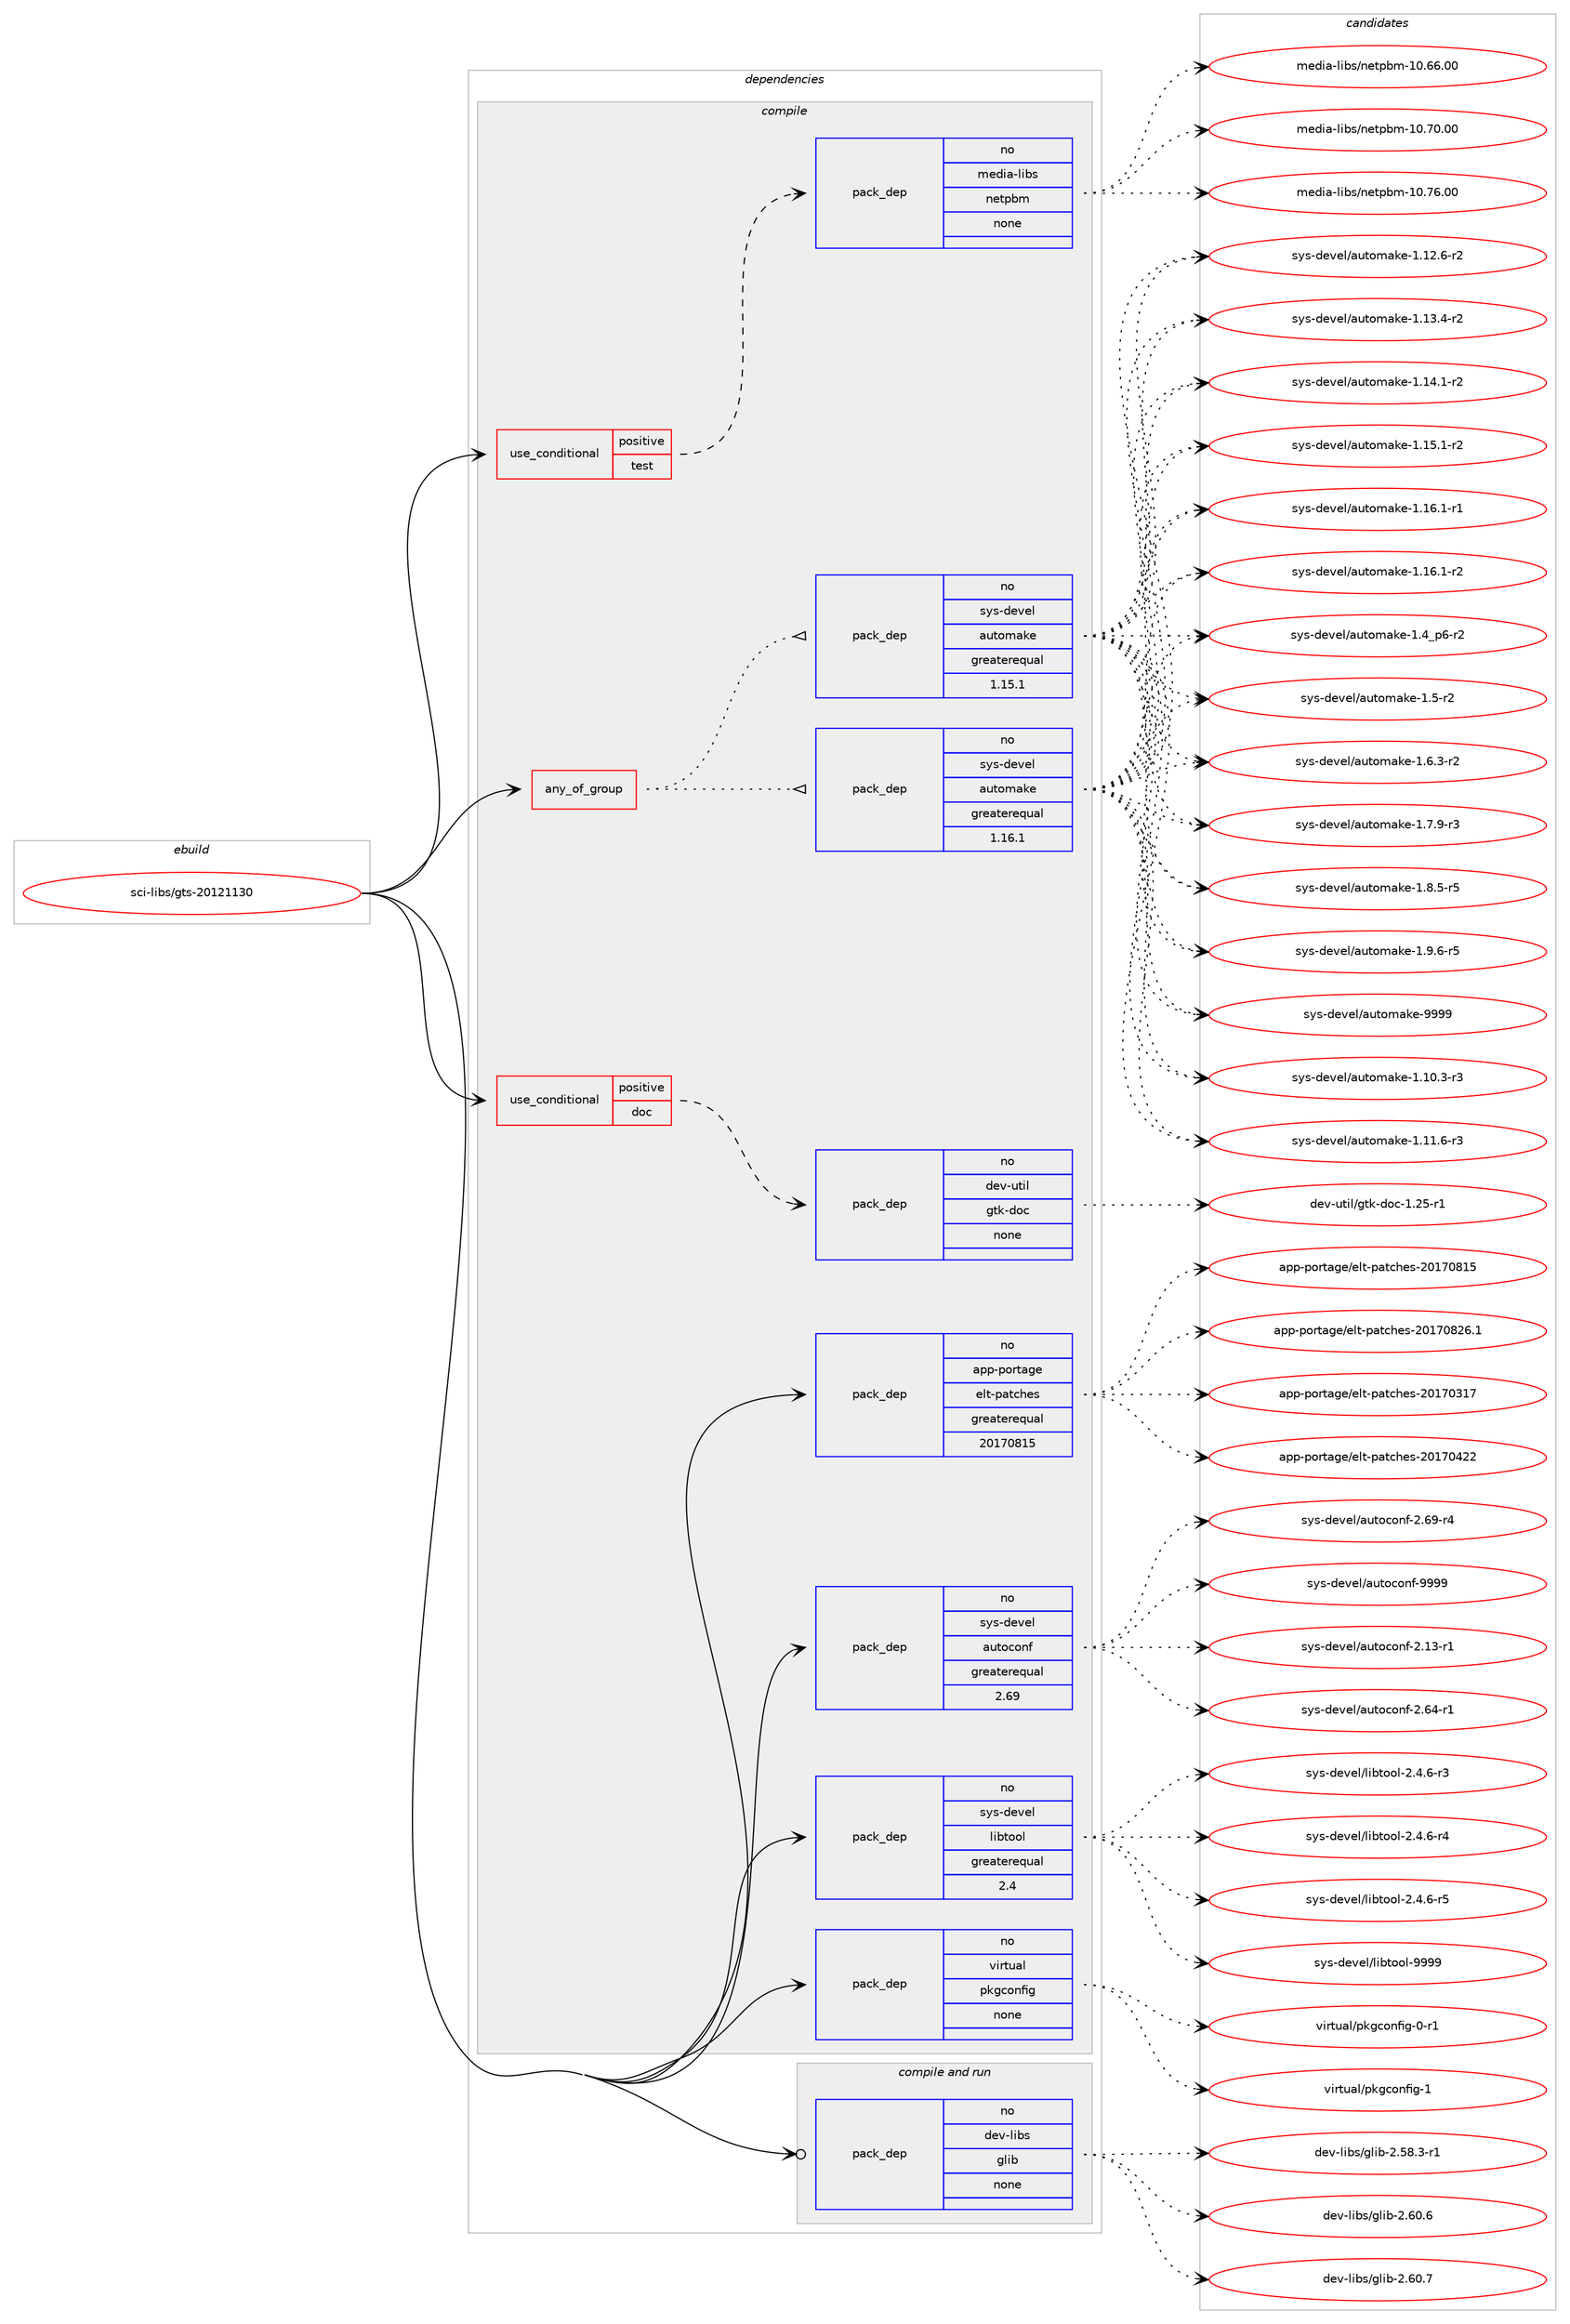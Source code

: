 digraph prolog {

# *************
# Graph options
# *************

newrank=true;
concentrate=true;
compound=true;
graph [rankdir=LR,fontname=Helvetica,fontsize=10,ranksep=1.5];#, ranksep=2.5, nodesep=0.2];
edge  [arrowhead=vee];
node  [fontname=Helvetica,fontsize=10];

# **********
# The ebuild
# **********

subgraph cluster_leftcol {
color=gray;
rank=same;
label=<<i>ebuild</i>>;
id [label="sci-libs/gts-20121130", color=red, width=4, href="../sci-libs/gts-20121130.svg"];
}

# ****************
# The dependencies
# ****************

subgraph cluster_midcol {
color=gray;
label=<<i>dependencies</i>>;
subgraph cluster_compile {
fillcolor="#eeeeee";
style=filled;
label=<<i>compile</i>>;
subgraph any14625 {
dependency857167 [label=<<TABLE BORDER="0" CELLBORDER="1" CELLSPACING="0" CELLPADDING="4"><TR><TD CELLPADDING="10">any_of_group</TD></TR></TABLE>>, shape=none, color=red];subgraph pack633916 {
dependency857168 [label=<<TABLE BORDER="0" CELLBORDER="1" CELLSPACING="0" CELLPADDING="4" WIDTH="220"><TR><TD ROWSPAN="6" CELLPADDING="30">pack_dep</TD></TR><TR><TD WIDTH="110">no</TD></TR><TR><TD>sys-devel</TD></TR><TR><TD>automake</TD></TR><TR><TD>greaterequal</TD></TR><TR><TD>1.16.1</TD></TR></TABLE>>, shape=none, color=blue];
}
dependency857167:e -> dependency857168:w [weight=20,style="dotted",arrowhead="oinv"];
subgraph pack633917 {
dependency857169 [label=<<TABLE BORDER="0" CELLBORDER="1" CELLSPACING="0" CELLPADDING="4" WIDTH="220"><TR><TD ROWSPAN="6" CELLPADDING="30">pack_dep</TD></TR><TR><TD WIDTH="110">no</TD></TR><TR><TD>sys-devel</TD></TR><TR><TD>automake</TD></TR><TR><TD>greaterequal</TD></TR><TR><TD>1.15.1</TD></TR></TABLE>>, shape=none, color=blue];
}
dependency857167:e -> dependency857169:w [weight=20,style="dotted",arrowhead="oinv"];
}
id:e -> dependency857167:w [weight=20,style="solid",arrowhead="vee"];
subgraph cond208117 {
dependency857170 [label=<<TABLE BORDER="0" CELLBORDER="1" CELLSPACING="0" CELLPADDING="4"><TR><TD ROWSPAN="3" CELLPADDING="10">use_conditional</TD></TR><TR><TD>positive</TD></TR><TR><TD>doc</TD></TR></TABLE>>, shape=none, color=red];
subgraph pack633918 {
dependency857171 [label=<<TABLE BORDER="0" CELLBORDER="1" CELLSPACING="0" CELLPADDING="4" WIDTH="220"><TR><TD ROWSPAN="6" CELLPADDING="30">pack_dep</TD></TR><TR><TD WIDTH="110">no</TD></TR><TR><TD>dev-util</TD></TR><TR><TD>gtk-doc</TD></TR><TR><TD>none</TD></TR><TR><TD></TD></TR></TABLE>>, shape=none, color=blue];
}
dependency857170:e -> dependency857171:w [weight=20,style="dashed",arrowhead="vee"];
}
id:e -> dependency857170:w [weight=20,style="solid",arrowhead="vee"];
subgraph cond208118 {
dependency857172 [label=<<TABLE BORDER="0" CELLBORDER="1" CELLSPACING="0" CELLPADDING="4"><TR><TD ROWSPAN="3" CELLPADDING="10">use_conditional</TD></TR><TR><TD>positive</TD></TR><TR><TD>test</TD></TR></TABLE>>, shape=none, color=red];
subgraph pack633919 {
dependency857173 [label=<<TABLE BORDER="0" CELLBORDER="1" CELLSPACING="0" CELLPADDING="4" WIDTH="220"><TR><TD ROWSPAN="6" CELLPADDING="30">pack_dep</TD></TR><TR><TD WIDTH="110">no</TD></TR><TR><TD>media-libs</TD></TR><TR><TD>netpbm</TD></TR><TR><TD>none</TD></TR><TR><TD></TD></TR></TABLE>>, shape=none, color=blue];
}
dependency857172:e -> dependency857173:w [weight=20,style="dashed",arrowhead="vee"];
}
id:e -> dependency857172:w [weight=20,style="solid",arrowhead="vee"];
subgraph pack633920 {
dependency857174 [label=<<TABLE BORDER="0" CELLBORDER="1" CELLSPACING="0" CELLPADDING="4" WIDTH="220"><TR><TD ROWSPAN="6" CELLPADDING="30">pack_dep</TD></TR><TR><TD WIDTH="110">no</TD></TR><TR><TD>app-portage</TD></TR><TR><TD>elt-patches</TD></TR><TR><TD>greaterequal</TD></TR><TR><TD>20170815</TD></TR></TABLE>>, shape=none, color=blue];
}
id:e -> dependency857174:w [weight=20,style="solid",arrowhead="vee"];
subgraph pack633921 {
dependency857175 [label=<<TABLE BORDER="0" CELLBORDER="1" CELLSPACING="0" CELLPADDING="4" WIDTH="220"><TR><TD ROWSPAN="6" CELLPADDING="30">pack_dep</TD></TR><TR><TD WIDTH="110">no</TD></TR><TR><TD>sys-devel</TD></TR><TR><TD>autoconf</TD></TR><TR><TD>greaterequal</TD></TR><TR><TD>2.69</TD></TR></TABLE>>, shape=none, color=blue];
}
id:e -> dependency857175:w [weight=20,style="solid",arrowhead="vee"];
subgraph pack633922 {
dependency857176 [label=<<TABLE BORDER="0" CELLBORDER="1" CELLSPACING="0" CELLPADDING="4" WIDTH="220"><TR><TD ROWSPAN="6" CELLPADDING="30">pack_dep</TD></TR><TR><TD WIDTH="110">no</TD></TR><TR><TD>sys-devel</TD></TR><TR><TD>libtool</TD></TR><TR><TD>greaterequal</TD></TR><TR><TD>2.4</TD></TR></TABLE>>, shape=none, color=blue];
}
id:e -> dependency857176:w [weight=20,style="solid",arrowhead="vee"];
subgraph pack633923 {
dependency857177 [label=<<TABLE BORDER="0" CELLBORDER="1" CELLSPACING="0" CELLPADDING="4" WIDTH="220"><TR><TD ROWSPAN="6" CELLPADDING="30">pack_dep</TD></TR><TR><TD WIDTH="110">no</TD></TR><TR><TD>virtual</TD></TR><TR><TD>pkgconfig</TD></TR><TR><TD>none</TD></TR><TR><TD></TD></TR></TABLE>>, shape=none, color=blue];
}
id:e -> dependency857177:w [weight=20,style="solid",arrowhead="vee"];
}
subgraph cluster_compileandrun {
fillcolor="#eeeeee";
style=filled;
label=<<i>compile and run</i>>;
subgraph pack633924 {
dependency857178 [label=<<TABLE BORDER="0" CELLBORDER="1" CELLSPACING="0" CELLPADDING="4" WIDTH="220"><TR><TD ROWSPAN="6" CELLPADDING="30">pack_dep</TD></TR><TR><TD WIDTH="110">no</TD></TR><TR><TD>dev-libs</TD></TR><TR><TD>glib</TD></TR><TR><TD>none</TD></TR><TR><TD></TD></TR></TABLE>>, shape=none, color=blue];
}
id:e -> dependency857178:w [weight=20,style="solid",arrowhead="odotvee"];
}
subgraph cluster_run {
fillcolor="#eeeeee";
style=filled;
label=<<i>run</i>>;
}
}

# **************
# The candidates
# **************

subgraph cluster_choices {
rank=same;
color=gray;
label=<<i>candidates</i>>;

subgraph choice633916 {
color=black;
nodesep=1;
choice11512111545100101118101108479711711611110997107101454946494846514511451 [label="sys-devel/automake-1.10.3-r3", color=red, width=4,href="../sys-devel/automake-1.10.3-r3.svg"];
choice11512111545100101118101108479711711611110997107101454946494946544511451 [label="sys-devel/automake-1.11.6-r3", color=red, width=4,href="../sys-devel/automake-1.11.6-r3.svg"];
choice11512111545100101118101108479711711611110997107101454946495046544511450 [label="sys-devel/automake-1.12.6-r2", color=red, width=4,href="../sys-devel/automake-1.12.6-r2.svg"];
choice11512111545100101118101108479711711611110997107101454946495146524511450 [label="sys-devel/automake-1.13.4-r2", color=red, width=4,href="../sys-devel/automake-1.13.4-r2.svg"];
choice11512111545100101118101108479711711611110997107101454946495246494511450 [label="sys-devel/automake-1.14.1-r2", color=red, width=4,href="../sys-devel/automake-1.14.1-r2.svg"];
choice11512111545100101118101108479711711611110997107101454946495346494511450 [label="sys-devel/automake-1.15.1-r2", color=red, width=4,href="../sys-devel/automake-1.15.1-r2.svg"];
choice11512111545100101118101108479711711611110997107101454946495446494511449 [label="sys-devel/automake-1.16.1-r1", color=red, width=4,href="../sys-devel/automake-1.16.1-r1.svg"];
choice11512111545100101118101108479711711611110997107101454946495446494511450 [label="sys-devel/automake-1.16.1-r2", color=red, width=4,href="../sys-devel/automake-1.16.1-r2.svg"];
choice115121115451001011181011084797117116111109971071014549465295112544511450 [label="sys-devel/automake-1.4_p6-r2", color=red, width=4,href="../sys-devel/automake-1.4_p6-r2.svg"];
choice11512111545100101118101108479711711611110997107101454946534511450 [label="sys-devel/automake-1.5-r2", color=red, width=4,href="../sys-devel/automake-1.5-r2.svg"];
choice115121115451001011181011084797117116111109971071014549465446514511450 [label="sys-devel/automake-1.6.3-r2", color=red, width=4,href="../sys-devel/automake-1.6.3-r2.svg"];
choice115121115451001011181011084797117116111109971071014549465546574511451 [label="sys-devel/automake-1.7.9-r3", color=red, width=4,href="../sys-devel/automake-1.7.9-r3.svg"];
choice115121115451001011181011084797117116111109971071014549465646534511453 [label="sys-devel/automake-1.8.5-r5", color=red, width=4,href="../sys-devel/automake-1.8.5-r5.svg"];
choice115121115451001011181011084797117116111109971071014549465746544511453 [label="sys-devel/automake-1.9.6-r5", color=red, width=4,href="../sys-devel/automake-1.9.6-r5.svg"];
choice115121115451001011181011084797117116111109971071014557575757 [label="sys-devel/automake-9999", color=red, width=4,href="../sys-devel/automake-9999.svg"];
dependency857168:e -> choice11512111545100101118101108479711711611110997107101454946494846514511451:w [style=dotted,weight="100"];
dependency857168:e -> choice11512111545100101118101108479711711611110997107101454946494946544511451:w [style=dotted,weight="100"];
dependency857168:e -> choice11512111545100101118101108479711711611110997107101454946495046544511450:w [style=dotted,weight="100"];
dependency857168:e -> choice11512111545100101118101108479711711611110997107101454946495146524511450:w [style=dotted,weight="100"];
dependency857168:e -> choice11512111545100101118101108479711711611110997107101454946495246494511450:w [style=dotted,weight="100"];
dependency857168:e -> choice11512111545100101118101108479711711611110997107101454946495346494511450:w [style=dotted,weight="100"];
dependency857168:e -> choice11512111545100101118101108479711711611110997107101454946495446494511449:w [style=dotted,weight="100"];
dependency857168:e -> choice11512111545100101118101108479711711611110997107101454946495446494511450:w [style=dotted,weight="100"];
dependency857168:e -> choice115121115451001011181011084797117116111109971071014549465295112544511450:w [style=dotted,weight="100"];
dependency857168:e -> choice11512111545100101118101108479711711611110997107101454946534511450:w [style=dotted,weight="100"];
dependency857168:e -> choice115121115451001011181011084797117116111109971071014549465446514511450:w [style=dotted,weight="100"];
dependency857168:e -> choice115121115451001011181011084797117116111109971071014549465546574511451:w [style=dotted,weight="100"];
dependency857168:e -> choice115121115451001011181011084797117116111109971071014549465646534511453:w [style=dotted,weight="100"];
dependency857168:e -> choice115121115451001011181011084797117116111109971071014549465746544511453:w [style=dotted,weight="100"];
dependency857168:e -> choice115121115451001011181011084797117116111109971071014557575757:w [style=dotted,weight="100"];
}
subgraph choice633917 {
color=black;
nodesep=1;
choice11512111545100101118101108479711711611110997107101454946494846514511451 [label="sys-devel/automake-1.10.3-r3", color=red, width=4,href="../sys-devel/automake-1.10.3-r3.svg"];
choice11512111545100101118101108479711711611110997107101454946494946544511451 [label="sys-devel/automake-1.11.6-r3", color=red, width=4,href="../sys-devel/automake-1.11.6-r3.svg"];
choice11512111545100101118101108479711711611110997107101454946495046544511450 [label="sys-devel/automake-1.12.6-r2", color=red, width=4,href="../sys-devel/automake-1.12.6-r2.svg"];
choice11512111545100101118101108479711711611110997107101454946495146524511450 [label="sys-devel/automake-1.13.4-r2", color=red, width=4,href="../sys-devel/automake-1.13.4-r2.svg"];
choice11512111545100101118101108479711711611110997107101454946495246494511450 [label="sys-devel/automake-1.14.1-r2", color=red, width=4,href="../sys-devel/automake-1.14.1-r2.svg"];
choice11512111545100101118101108479711711611110997107101454946495346494511450 [label="sys-devel/automake-1.15.1-r2", color=red, width=4,href="../sys-devel/automake-1.15.1-r2.svg"];
choice11512111545100101118101108479711711611110997107101454946495446494511449 [label="sys-devel/automake-1.16.1-r1", color=red, width=4,href="../sys-devel/automake-1.16.1-r1.svg"];
choice11512111545100101118101108479711711611110997107101454946495446494511450 [label="sys-devel/automake-1.16.1-r2", color=red, width=4,href="../sys-devel/automake-1.16.1-r2.svg"];
choice115121115451001011181011084797117116111109971071014549465295112544511450 [label="sys-devel/automake-1.4_p6-r2", color=red, width=4,href="../sys-devel/automake-1.4_p6-r2.svg"];
choice11512111545100101118101108479711711611110997107101454946534511450 [label="sys-devel/automake-1.5-r2", color=red, width=4,href="../sys-devel/automake-1.5-r2.svg"];
choice115121115451001011181011084797117116111109971071014549465446514511450 [label="sys-devel/automake-1.6.3-r2", color=red, width=4,href="../sys-devel/automake-1.6.3-r2.svg"];
choice115121115451001011181011084797117116111109971071014549465546574511451 [label="sys-devel/automake-1.7.9-r3", color=red, width=4,href="../sys-devel/automake-1.7.9-r3.svg"];
choice115121115451001011181011084797117116111109971071014549465646534511453 [label="sys-devel/automake-1.8.5-r5", color=red, width=4,href="../sys-devel/automake-1.8.5-r5.svg"];
choice115121115451001011181011084797117116111109971071014549465746544511453 [label="sys-devel/automake-1.9.6-r5", color=red, width=4,href="../sys-devel/automake-1.9.6-r5.svg"];
choice115121115451001011181011084797117116111109971071014557575757 [label="sys-devel/automake-9999", color=red, width=4,href="../sys-devel/automake-9999.svg"];
dependency857169:e -> choice11512111545100101118101108479711711611110997107101454946494846514511451:w [style=dotted,weight="100"];
dependency857169:e -> choice11512111545100101118101108479711711611110997107101454946494946544511451:w [style=dotted,weight="100"];
dependency857169:e -> choice11512111545100101118101108479711711611110997107101454946495046544511450:w [style=dotted,weight="100"];
dependency857169:e -> choice11512111545100101118101108479711711611110997107101454946495146524511450:w [style=dotted,weight="100"];
dependency857169:e -> choice11512111545100101118101108479711711611110997107101454946495246494511450:w [style=dotted,weight="100"];
dependency857169:e -> choice11512111545100101118101108479711711611110997107101454946495346494511450:w [style=dotted,weight="100"];
dependency857169:e -> choice11512111545100101118101108479711711611110997107101454946495446494511449:w [style=dotted,weight="100"];
dependency857169:e -> choice11512111545100101118101108479711711611110997107101454946495446494511450:w [style=dotted,weight="100"];
dependency857169:e -> choice115121115451001011181011084797117116111109971071014549465295112544511450:w [style=dotted,weight="100"];
dependency857169:e -> choice11512111545100101118101108479711711611110997107101454946534511450:w [style=dotted,weight="100"];
dependency857169:e -> choice115121115451001011181011084797117116111109971071014549465446514511450:w [style=dotted,weight="100"];
dependency857169:e -> choice115121115451001011181011084797117116111109971071014549465546574511451:w [style=dotted,weight="100"];
dependency857169:e -> choice115121115451001011181011084797117116111109971071014549465646534511453:w [style=dotted,weight="100"];
dependency857169:e -> choice115121115451001011181011084797117116111109971071014549465746544511453:w [style=dotted,weight="100"];
dependency857169:e -> choice115121115451001011181011084797117116111109971071014557575757:w [style=dotted,weight="100"];
}
subgraph choice633918 {
color=black;
nodesep=1;
choice1001011184511711610510847103116107451001119945494650534511449 [label="dev-util/gtk-doc-1.25-r1", color=red, width=4,href="../dev-util/gtk-doc-1.25-r1.svg"];
dependency857171:e -> choice1001011184511711610510847103116107451001119945494650534511449:w [style=dotted,weight="100"];
}
subgraph choice633919 {
color=black;
nodesep=1;
choice1091011001059745108105981154711010111611298109454948465454464848 [label="media-libs/netpbm-10.66.00", color=red, width=4,href="../media-libs/netpbm-10.66.00.svg"];
choice1091011001059745108105981154711010111611298109454948465548464848 [label="media-libs/netpbm-10.70.00", color=red, width=4,href="../media-libs/netpbm-10.70.00.svg"];
choice1091011001059745108105981154711010111611298109454948465554464848 [label="media-libs/netpbm-10.76.00", color=red, width=4,href="../media-libs/netpbm-10.76.00.svg"];
dependency857173:e -> choice1091011001059745108105981154711010111611298109454948465454464848:w [style=dotted,weight="100"];
dependency857173:e -> choice1091011001059745108105981154711010111611298109454948465548464848:w [style=dotted,weight="100"];
dependency857173:e -> choice1091011001059745108105981154711010111611298109454948465554464848:w [style=dotted,weight="100"];
}
subgraph choice633920 {
color=black;
nodesep=1;
choice97112112451121111141169710310147101108116451129711699104101115455048495548514955 [label="app-portage/elt-patches-20170317", color=red, width=4,href="../app-portage/elt-patches-20170317.svg"];
choice97112112451121111141169710310147101108116451129711699104101115455048495548525050 [label="app-portage/elt-patches-20170422", color=red, width=4,href="../app-portage/elt-patches-20170422.svg"];
choice97112112451121111141169710310147101108116451129711699104101115455048495548564953 [label="app-portage/elt-patches-20170815", color=red, width=4,href="../app-portage/elt-patches-20170815.svg"];
choice971121124511211111411697103101471011081164511297116991041011154550484955485650544649 [label="app-portage/elt-patches-20170826.1", color=red, width=4,href="../app-portage/elt-patches-20170826.1.svg"];
dependency857174:e -> choice97112112451121111141169710310147101108116451129711699104101115455048495548514955:w [style=dotted,weight="100"];
dependency857174:e -> choice97112112451121111141169710310147101108116451129711699104101115455048495548525050:w [style=dotted,weight="100"];
dependency857174:e -> choice97112112451121111141169710310147101108116451129711699104101115455048495548564953:w [style=dotted,weight="100"];
dependency857174:e -> choice971121124511211111411697103101471011081164511297116991041011154550484955485650544649:w [style=dotted,weight="100"];
}
subgraph choice633921 {
color=black;
nodesep=1;
choice1151211154510010111810110847971171161119911111010245504649514511449 [label="sys-devel/autoconf-2.13-r1", color=red, width=4,href="../sys-devel/autoconf-2.13-r1.svg"];
choice1151211154510010111810110847971171161119911111010245504654524511449 [label="sys-devel/autoconf-2.64-r1", color=red, width=4,href="../sys-devel/autoconf-2.64-r1.svg"];
choice1151211154510010111810110847971171161119911111010245504654574511452 [label="sys-devel/autoconf-2.69-r4", color=red, width=4,href="../sys-devel/autoconf-2.69-r4.svg"];
choice115121115451001011181011084797117116111991111101024557575757 [label="sys-devel/autoconf-9999", color=red, width=4,href="../sys-devel/autoconf-9999.svg"];
dependency857175:e -> choice1151211154510010111810110847971171161119911111010245504649514511449:w [style=dotted,weight="100"];
dependency857175:e -> choice1151211154510010111810110847971171161119911111010245504654524511449:w [style=dotted,weight="100"];
dependency857175:e -> choice1151211154510010111810110847971171161119911111010245504654574511452:w [style=dotted,weight="100"];
dependency857175:e -> choice115121115451001011181011084797117116111991111101024557575757:w [style=dotted,weight="100"];
}
subgraph choice633922 {
color=black;
nodesep=1;
choice1151211154510010111810110847108105981161111111084550465246544511451 [label="sys-devel/libtool-2.4.6-r3", color=red, width=4,href="../sys-devel/libtool-2.4.6-r3.svg"];
choice1151211154510010111810110847108105981161111111084550465246544511452 [label="sys-devel/libtool-2.4.6-r4", color=red, width=4,href="../sys-devel/libtool-2.4.6-r4.svg"];
choice1151211154510010111810110847108105981161111111084550465246544511453 [label="sys-devel/libtool-2.4.6-r5", color=red, width=4,href="../sys-devel/libtool-2.4.6-r5.svg"];
choice1151211154510010111810110847108105981161111111084557575757 [label="sys-devel/libtool-9999", color=red, width=4,href="../sys-devel/libtool-9999.svg"];
dependency857176:e -> choice1151211154510010111810110847108105981161111111084550465246544511451:w [style=dotted,weight="100"];
dependency857176:e -> choice1151211154510010111810110847108105981161111111084550465246544511452:w [style=dotted,weight="100"];
dependency857176:e -> choice1151211154510010111810110847108105981161111111084550465246544511453:w [style=dotted,weight="100"];
dependency857176:e -> choice1151211154510010111810110847108105981161111111084557575757:w [style=dotted,weight="100"];
}
subgraph choice633923 {
color=black;
nodesep=1;
choice11810511411611797108471121071039911111010210510345484511449 [label="virtual/pkgconfig-0-r1", color=red, width=4,href="../virtual/pkgconfig-0-r1.svg"];
choice1181051141161179710847112107103991111101021051034549 [label="virtual/pkgconfig-1", color=red, width=4,href="../virtual/pkgconfig-1.svg"];
dependency857177:e -> choice11810511411611797108471121071039911111010210510345484511449:w [style=dotted,weight="100"];
dependency857177:e -> choice1181051141161179710847112107103991111101021051034549:w [style=dotted,weight="100"];
}
subgraph choice633924 {
color=black;
nodesep=1;
choice10010111845108105981154710310810598455046535646514511449 [label="dev-libs/glib-2.58.3-r1", color=red, width=4,href="../dev-libs/glib-2.58.3-r1.svg"];
choice1001011184510810598115471031081059845504654484654 [label="dev-libs/glib-2.60.6", color=red, width=4,href="../dev-libs/glib-2.60.6.svg"];
choice1001011184510810598115471031081059845504654484655 [label="dev-libs/glib-2.60.7", color=red, width=4,href="../dev-libs/glib-2.60.7.svg"];
dependency857178:e -> choice10010111845108105981154710310810598455046535646514511449:w [style=dotted,weight="100"];
dependency857178:e -> choice1001011184510810598115471031081059845504654484654:w [style=dotted,weight="100"];
dependency857178:e -> choice1001011184510810598115471031081059845504654484655:w [style=dotted,weight="100"];
}
}

}

